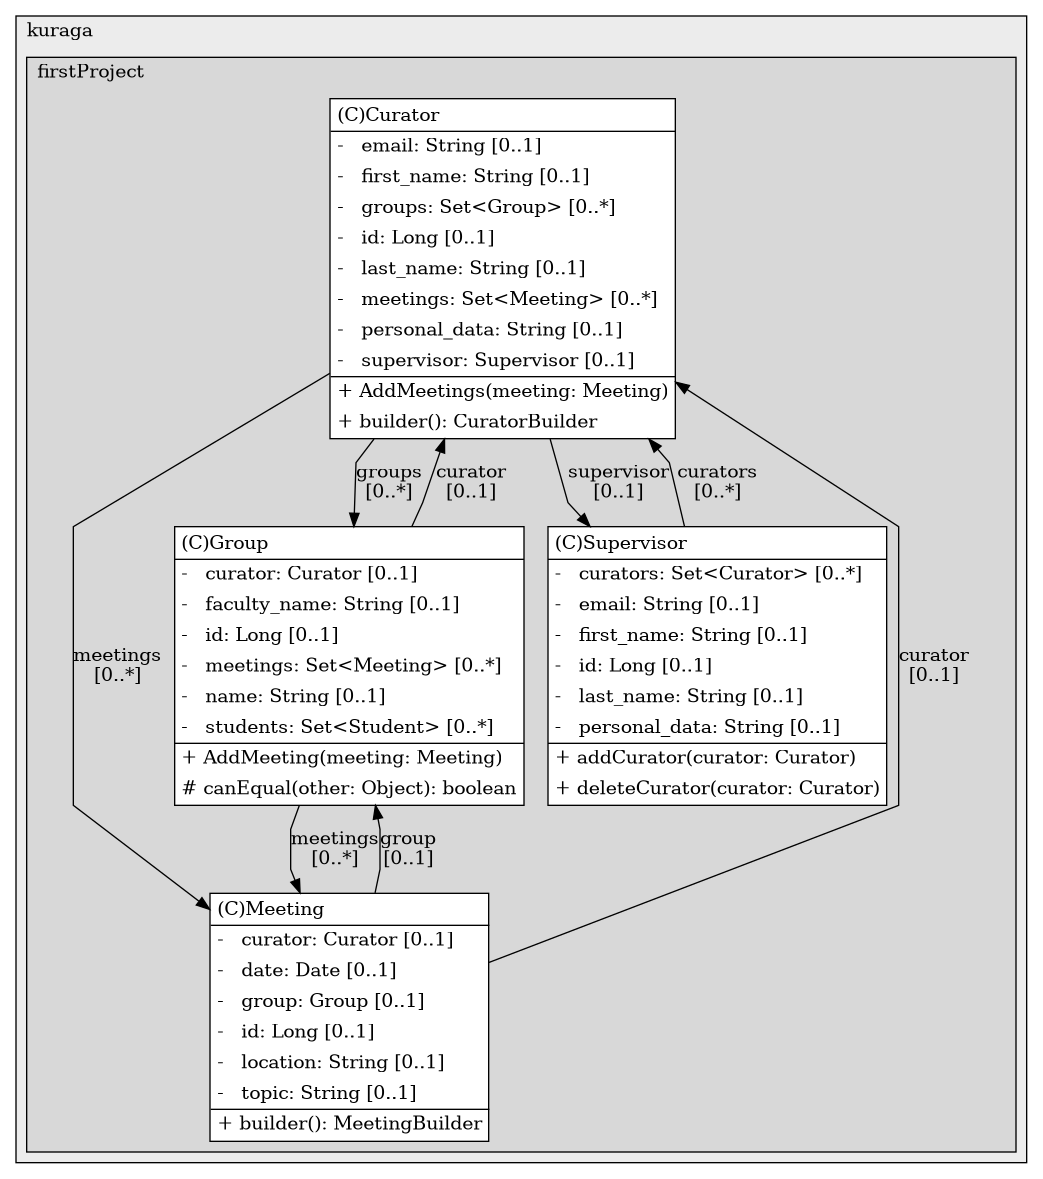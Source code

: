 @startuml

/' diagram meta data start
config=StructureConfiguration;
{
  "projectClassification": {
    "searchMode": "OpenProject", // OpenProject, AllProjects
    "includedProjects": "",
    "pathEndKeywords": "*.impl",
    "isClientPath": "",
    "isClientName": "",
    "isTestPath": "",
    "isTestName": "",
    "isMappingPath": "",
    "isMappingName": "",
    "isDataAccessPath": "",
    "isDataAccessName": "",
    "isDataStructurePath": "",
    "isDataStructureName": "",
    "isInterfaceStructuresPath": "",
    "isInterfaceStructuresName": "",
    "isEntryPointPath": "",
    "isEntryPointName": "",
    "treatFinalFieldsAsMandatory": false
  },
  "graphRestriction": {
    "classPackageExcludeFilter": "",
    "classPackageIncludeFilter": "",
    "classNameExcludeFilter": "",
    "classNameIncludeFilter": "",
    "methodNameExcludeFilter": "",
    "methodNameIncludeFilter": "",
    "removeByInheritance": "", // inheritance/annotation based filtering is done in a second step
    "removeByAnnotation": "",
    "removeByClassPackage": "", // cleanup the graph after inheritance/annotation based filtering is done
    "removeByClassName": "",
    "cutMappings": false,
    "cutEnum": true,
    "cutTests": true,
    "cutClient": true,
    "cutDataAccess": true,
    "cutInterfaceStructures": true,
    "cutDataStructures": true,
    "cutGetterAndSetter": true,
    "cutConstructors": true
  },
  "graphTraversal": {
    "forwardDepth": 3,
    "backwardDepth": 3,
    "classPackageExcludeFilter": "",
    "classPackageIncludeFilter": "",
    "classNameExcludeFilter": "",
    "classNameIncludeFilter": "",
    "methodNameExcludeFilter": "",
    "methodNameIncludeFilter": "",
    "hideMappings": false,
    "hideDataStructures": false,
    "hidePrivateMethods": true,
    "hideInterfaceCalls": true, // indirection: implementation -> interface (is hidden) -> implementation
    "onlyShowApplicationEntryPoints": false, // root node is included
    "useMethodCallsForStructureDiagram": "ForwardOnly" // ForwardOnly, BothDirections, No
  },
  "details": {
    "aggregation": "GroupByClass", // ByClass, GroupByClass, None
    "showClassGenericTypes": true,
    "showMethods": true,
    "showMethodParameterNames": true,
    "showMethodParameterTypes": true,
    "showMethodReturnType": true,
    "showPackageLevels": 2,
    "showDetailedClassStructure": true
  },
  "rootClass": "bks2101.kuraga.firstProject.models.Meeting",
  "extensionCallbackMethod": "" // qualified.class.name#methodName - signature: public static String method(String)
}
diagram meta data end '/



digraph g {
    rankdir="TB"
    splines=polyline
    

'nodes 
subgraph cluster_1120103501 { 
   	label=kuraga
	labeljust=l
	fillcolor="#ececec"
	style=filled
   
   subgraph cluster_1316873052 { 
   	label=firstProject
	labeljust=l
	fillcolor="#d8d8d8"
	style=filled
   
   Curator299579752[
	label=<<TABLE BORDER="1" CELLBORDER="0" CELLPADDING="4" CELLSPACING="0">
<TR><TD ALIGN="LEFT" >(C)Curator</TD></TR>
<HR/>
<TR><TD ALIGN="LEFT" >-   email: String [0..1]</TD></TR>
<TR><TD ALIGN="LEFT" >-   first_name: String [0..1]</TD></TR>
<TR><TD ALIGN="LEFT" >-   groups: Set&lt;Group&gt; [0..*]</TD></TR>
<TR><TD ALIGN="LEFT" >-   id: Long [0..1]</TD></TR>
<TR><TD ALIGN="LEFT" >-   last_name: String [0..1]</TD></TR>
<TR><TD ALIGN="LEFT" >-   meetings: Set&lt;Meeting&gt; [0..*]</TD></TR>
<TR><TD ALIGN="LEFT" >-   personal_data: String [0..1]</TD></TR>
<TR><TD ALIGN="LEFT" >-   supervisor: Supervisor [0..1]</TD></TR>
<HR/>
<TR><TD ALIGN="LEFT" >+ AddMeetings(meeting: Meeting)</TD></TR>
<TR><TD ALIGN="LEFT" >+ builder(): CuratorBuilder</TD></TR>
</TABLE>>
	style=filled
	margin=0
	shape=plaintext
	fillcolor="#FFFFFF"
];

Group299579752[
	label=<<TABLE BORDER="1" CELLBORDER="0" CELLPADDING="4" CELLSPACING="0">
<TR><TD ALIGN="LEFT" >(C)Group</TD></TR>
<HR/>
<TR><TD ALIGN="LEFT" >-   curator: Curator [0..1]</TD></TR>
<TR><TD ALIGN="LEFT" >-   faculty_name: String [0..1]</TD></TR>
<TR><TD ALIGN="LEFT" >-   id: Long [0..1]</TD></TR>
<TR><TD ALIGN="LEFT" >-   meetings: Set&lt;Meeting&gt; [0..*]</TD></TR>
<TR><TD ALIGN="LEFT" >-   name: String [0..1]</TD></TR>
<TR><TD ALIGN="LEFT" >-   students: Set&lt;Student&gt; [0..*]</TD></TR>
<HR/>
<TR><TD ALIGN="LEFT" >+ AddMeeting(meeting: Meeting)</TD></TR>
<TR><TD ALIGN="LEFT" ># canEqual(other: Object): boolean</TD></TR>
</TABLE>>
	style=filled
	margin=0
	shape=plaintext
	fillcolor="#FFFFFF"
];

Meeting299579752[
	label=<<TABLE BORDER="1" CELLBORDER="0" CELLPADDING="4" CELLSPACING="0">
<TR><TD ALIGN="LEFT" >(C)Meeting</TD></TR>
<HR/>
<TR><TD ALIGN="LEFT" >-   curator: Curator [0..1]</TD></TR>
<TR><TD ALIGN="LEFT" >-   date: Date [0..1]</TD></TR>
<TR><TD ALIGN="LEFT" >-   group: Group [0..1]</TD></TR>
<TR><TD ALIGN="LEFT" >-   id: Long [0..1]</TD></TR>
<TR><TD ALIGN="LEFT" >-   location: String [0..1]</TD></TR>
<TR><TD ALIGN="LEFT" >-   topic: String [0..1]</TD></TR>
<HR/>
<TR><TD ALIGN="LEFT" >+ builder(): MeetingBuilder</TD></TR>
</TABLE>>
	style=filled
	margin=0
	shape=plaintext
	fillcolor="#FFFFFF"
];

Supervisor299579752[
	label=<<TABLE BORDER="1" CELLBORDER="0" CELLPADDING="4" CELLSPACING="0">
<TR><TD ALIGN="LEFT" >(C)Supervisor</TD></TR>
<HR/>
<TR><TD ALIGN="LEFT" >-   curators: Set&lt;Curator&gt; [0..*]</TD></TR>
<TR><TD ALIGN="LEFT" >-   email: String [0..1]</TD></TR>
<TR><TD ALIGN="LEFT" >-   first_name: String [0..1]</TD></TR>
<TR><TD ALIGN="LEFT" >-   id: Long [0..1]</TD></TR>
<TR><TD ALIGN="LEFT" >-   last_name: String [0..1]</TD></TR>
<TR><TD ALIGN="LEFT" >-   personal_data: String [0..1]</TD></TR>
<HR/>
<TR><TD ALIGN="LEFT" >+ addCurator(curator: Curator)</TD></TR>
<TR><TD ALIGN="LEFT" >+ deleteCurator(curator: Curator)</TD></TR>
</TABLE>>
	style=filled
	margin=0
	shape=plaintext
	fillcolor="#FFFFFF"
];
} 
} 

'edges    
Curator299579752 -> Group299579752[label="groups
[0..*]"];
Curator299579752 -> Meeting299579752[label="meetings
[0..*]"];
Curator299579752 -> Supervisor299579752[label="supervisor
[0..1]"];
Group299579752 -> Curator299579752[label="curator
[0..1]"];
Group299579752 -> Meeting299579752[label="meetings
[0..*]"];
Meeting299579752 -> Curator299579752[label="curator
[0..1]"];
Meeting299579752 -> Group299579752[label="group
[0..1]"];
Supervisor299579752 -> Curator299579752[label="curators
[0..*]"];
    
}
@enduml